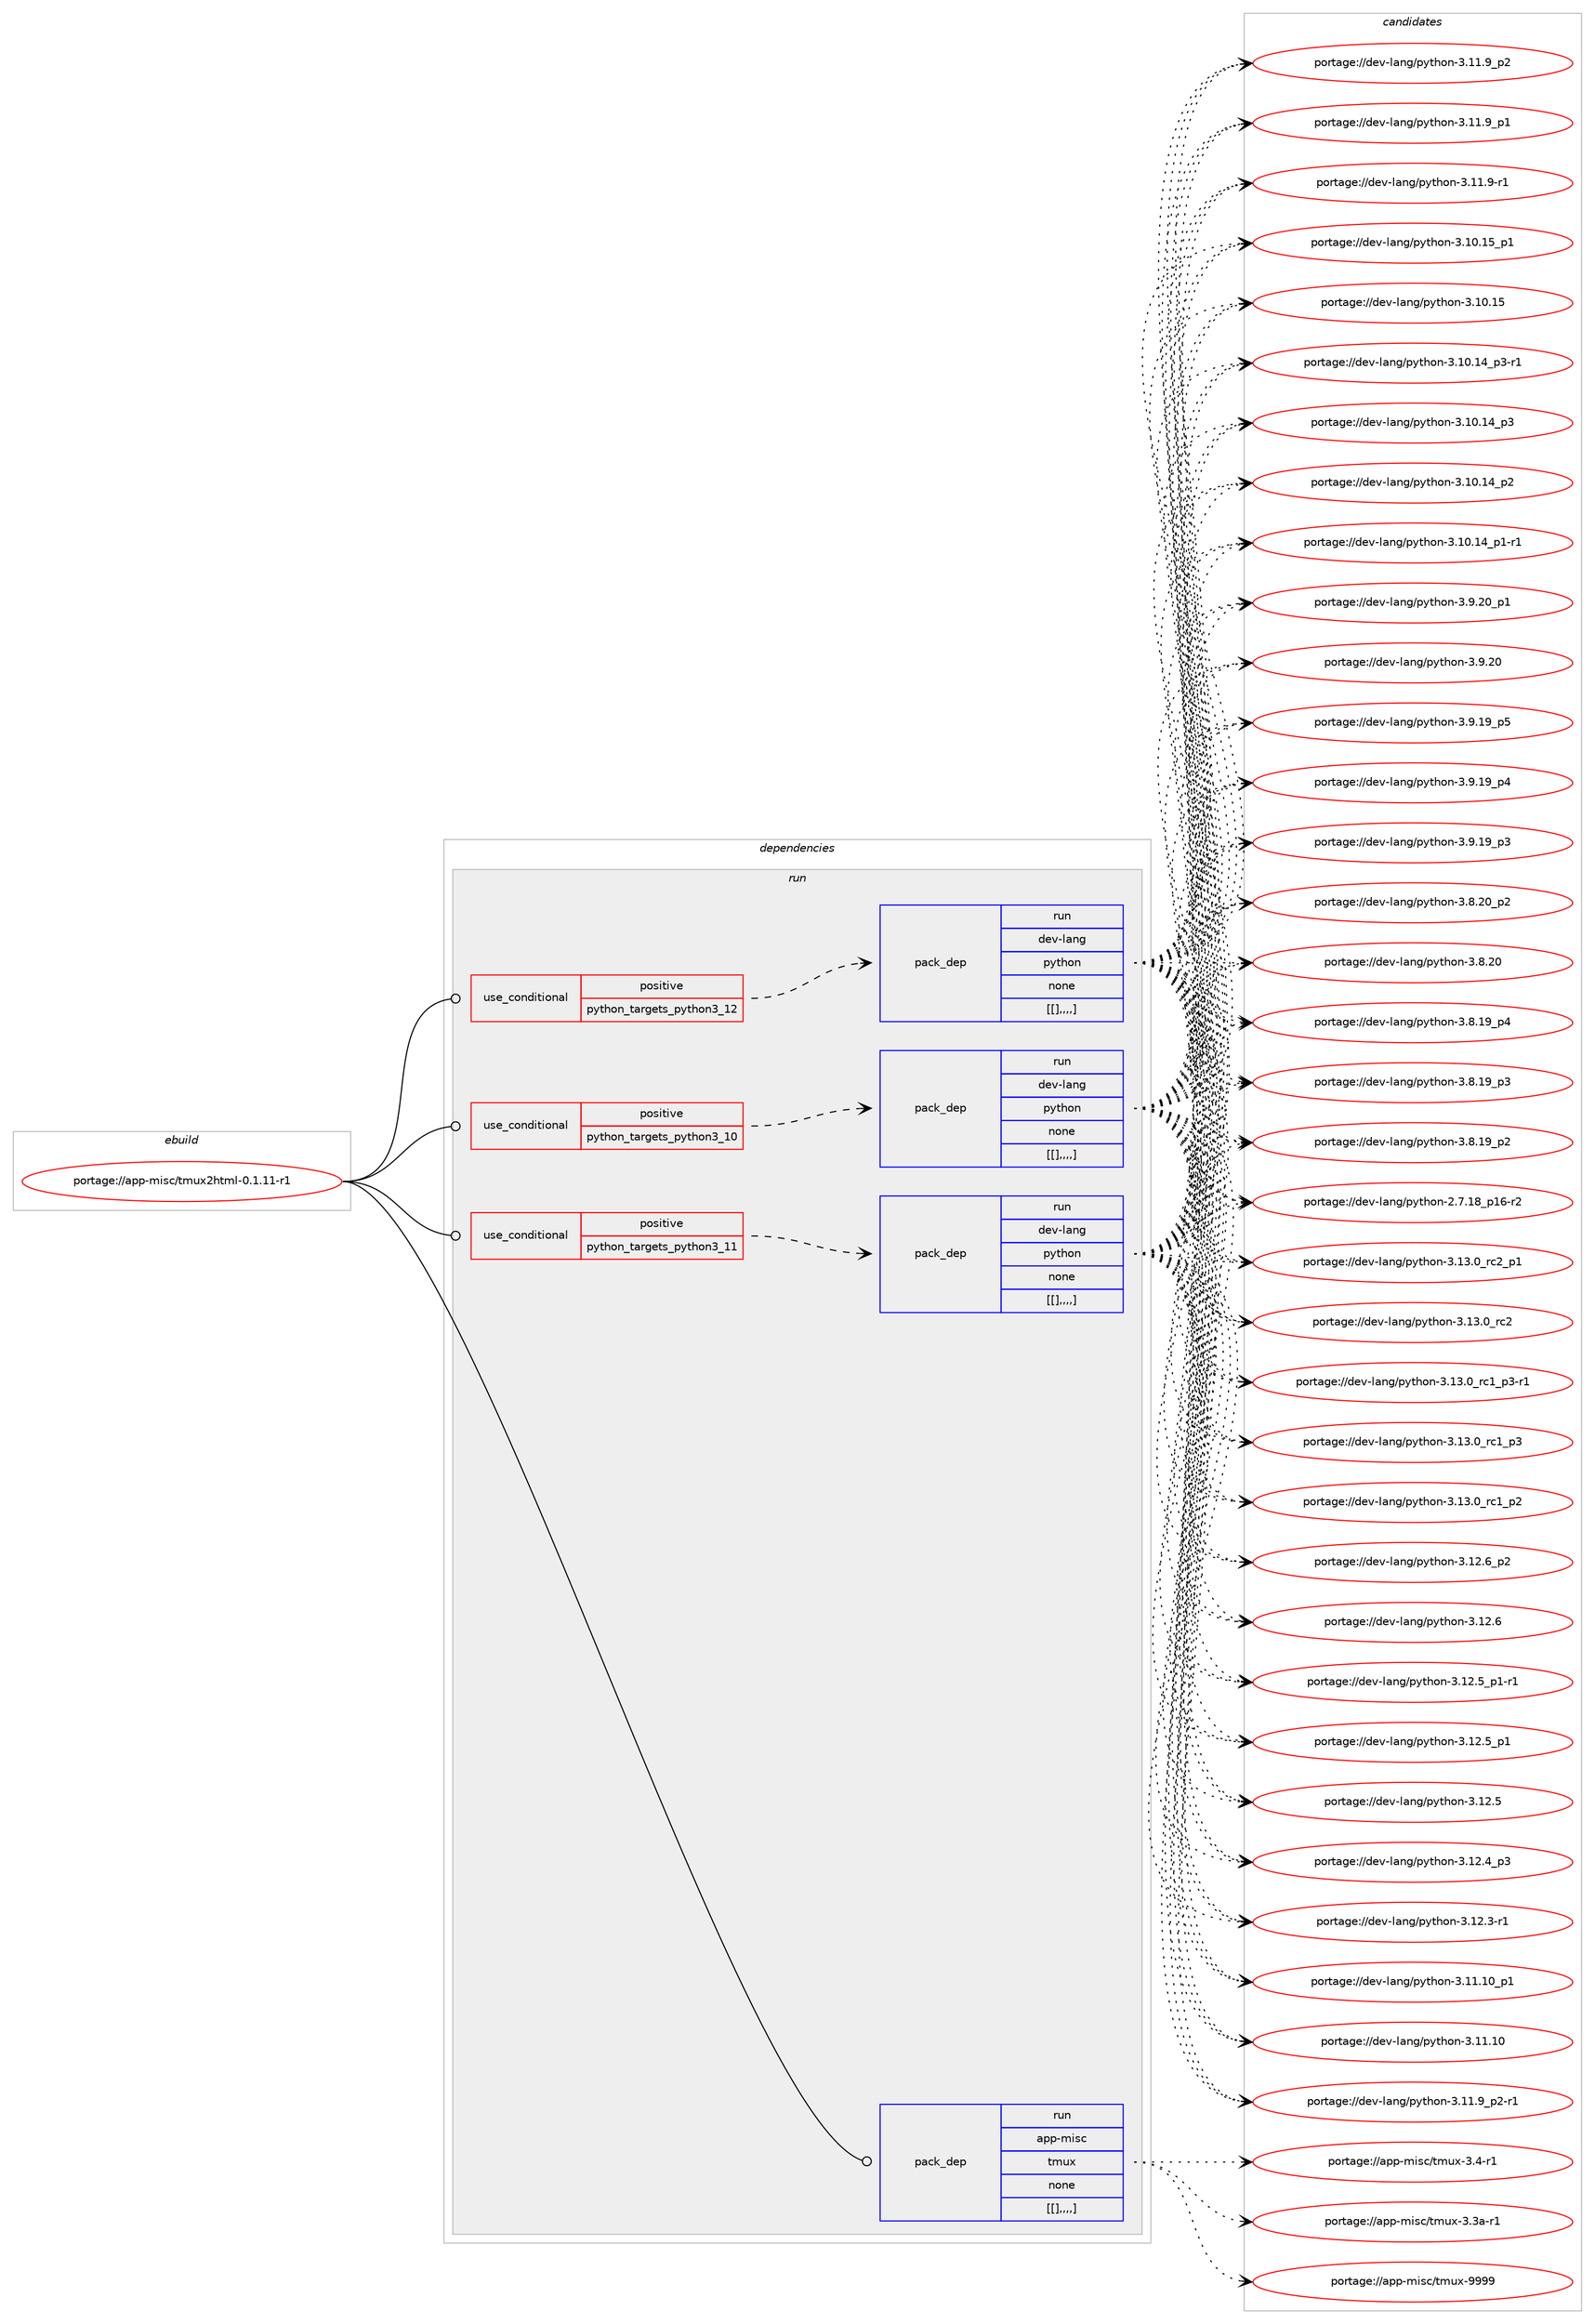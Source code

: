 digraph prolog {

# *************
# Graph options
# *************

newrank=true;
concentrate=true;
compound=true;
graph [rankdir=LR,fontname=Helvetica,fontsize=10,ranksep=1.5];#, ranksep=2.5, nodesep=0.2];
edge  [arrowhead=vee];
node  [fontname=Helvetica,fontsize=10];

# **********
# The ebuild
# **********

subgraph cluster_leftcol {
color=gray;
label=<<i>ebuild</i>>;
id [label="portage://app-misc/tmux2html-0.1.11-r1", color=red, width=4, href="../app-misc/tmux2html-0.1.11-r1.svg"];
}

# ****************
# The dependencies
# ****************

subgraph cluster_midcol {
color=gray;
label=<<i>dependencies</i>>;
subgraph cluster_compile {
fillcolor="#eeeeee";
style=filled;
label=<<i>compile</i>>;
}
subgraph cluster_compileandrun {
fillcolor="#eeeeee";
style=filled;
label=<<i>compile and run</i>>;
}
subgraph cluster_run {
fillcolor="#eeeeee";
style=filled;
label=<<i>run</i>>;
subgraph cond13149 {
dependency44920 [label=<<TABLE BORDER="0" CELLBORDER="1" CELLSPACING="0" CELLPADDING="4"><TR><TD ROWSPAN="3" CELLPADDING="10">use_conditional</TD></TR><TR><TD>positive</TD></TR><TR><TD>python_targets_python3_10</TD></TR></TABLE>>, shape=none, color=red];
subgraph pack31371 {
dependency44921 [label=<<TABLE BORDER="0" CELLBORDER="1" CELLSPACING="0" CELLPADDING="4" WIDTH="220"><TR><TD ROWSPAN="6" CELLPADDING="30">pack_dep</TD></TR><TR><TD WIDTH="110">run</TD></TR><TR><TD>dev-lang</TD></TR><TR><TD>python</TD></TR><TR><TD>none</TD></TR><TR><TD>[[],,,,]</TD></TR></TABLE>>, shape=none, color=blue];
}
dependency44920:e -> dependency44921:w [weight=20,style="dashed",arrowhead="vee"];
}
id:e -> dependency44920:w [weight=20,style="solid",arrowhead="odot"];
subgraph cond13150 {
dependency44922 [label=<<TABLE BORDER="0" CELLBORDER="1" CELLSPACING="0" CELLPADDING="4"><TR><TD ROWSPAN="3" CELLPADDING="10">use_conditional</TD></TR><TR><TD>positive</TD></TR><TR><TD>python_targets_python3_11</TD></TR></TABLE>>, shape=none, color=red];
subgraph pack31372 {
dependency44923 [label=<<TABLE BORDER="0" CELLBORDER="1" CELLSPACING="0" CELLPADDING="4" WIDTH="220"><TR><TD ROWSPAN="6" CELLPADDING="30">pack_dep</TD></TR><TR><TD WIDTH="110">run</TD></TR><TR><TD>dev-lang</TD></TR><TR><TD>python</TD></TR><TR><TD>none</TD></TR><TR><TD>[[],,,,]</TD></TR></TABLE>>, shape=none, color=blue];
}
dependency44922:e -> dependency44923:w [weight=20,style="dashed",arrowhead="vee"];
}
id:e -> dependency44922:w [weight=20,style="solid",arrowhead="odot"];
subgraph cond13151 {
dependency44924 [label=<<TABLE BORDER="0" CELLBORDER="1" CELLSPACING="0" CELLPADDING="4"><TR><TD ROWSPAN="3" CELLPADDING="10">use_conditional</TD></TR><TR><TD>positive</TD></TR><TR><TD>python_targets_python3_12</TD></TR></TABLE>>, shape=none, color=red];
subgraph pack31373 {
dependency44925 [label=<<TABLE BORDER="0" CELLBORDER="1" CELLSPACING="0" CELLPADDING="4" WIDTH="220"><TR><TD ROWSPAN="6" CELLPADDING="30">pack_dep</TD></TR><TR><TD WIDTH="110">run</TD></TR><TR><TD>dev-lang</TD></TR><TR><TD>python</TD></TR><TR><TD>none</TD></TR><TR><TD>[[],,,,]</TD></TR></TABLE>>, shape=none, color=blue];
}
dependency44924:e -> dependency44925:w [weight=20,style="dashed",arrowhead="vee"];
}
id:e -> dependency44924:w [weight=20,style="solid",arrowhead="odot"];
subgraph pack31374 {
dependency44926 [label=<<TABLE BORDER="0" CELLBORDER="1" CELLSPACING="0" CELLPADDING="4" WIDTH="220"><TR><TD ROWSPAN="6" CELLPADDING="30">pack_dep</TD></TR><TR><TD WIDTH="110">run</TD></TR><TR><TD>app-misc</TD></TR><TR><TD>tmux</TD></TR><TR><TD>none</TD></TR><TR><TD>[[],,,,]</TD></TR></TABLE>>, shape=none, color=blue];
}
id:e -> dependency44926:w [weight=20,style="solid",arrowhead="odot"];
}
}

# **************
# The candidates
# **************

subgraph cluster_choices {
rank=same;
color=gray;
label=<<i>candidates</i>>;

subgraph choice31371 {
color=black;
nodesep=1;
choice100101118451089711010347112121116104111110455146495146489511499509511249 [label="portage://dev-lang/python-3.13.0_rc2_p1", color=red, width=4,href="../dev-lang/python-3.13.0_rc2_p1.svg"];
choice10010111845108971101034711212111610411111045514649514648951149950 [label="portage://dev-lang/python-3.13.0_rc2", color=red, width=4,href="../dev-lang/python-3.13.0_rc2.svg"];
choice1001011184510897110103471121211161041111104551464951464895114994995112514511449 [label="portage://dev-lang/python-3.13.0_rc1_p3-r1", color=red, width=4,href="../dev-lang/python-3.13.0_rc1_p3-r1.svg"];
choice100101118451089711010347112121116104111110455146495146489511499499511251 [label="portage://dev-lang/python-3.13.0_rc1_p3", color=red, width=4,href="../dev-lang/python-3.13.0_rc1_p3.svg"];
choice100101118451089711010347112121116104111110455146495146489511499499511250 [label="portage://dev-lang/python-3.13.0_rc1_p2", color=red, width=4,href="../dev-lang/python-3.13.0_rc1_p2.svg"];
choice100101118451089711010347112121116104111110455146495046549511250 [label="portage://dev-lang/python-3.12.6_p2", color=red, width=4,href="../dev-lang/python-3.12.6_p2.svg"];
choice10010111845108971101034711212111610411111045514649504654 [label="portage://dev-lang/python-3.12.6", color=red, width=4,href="../dev-lang/python-3.12.6.svg"];
choice1001011184510897110103471121211161041111104551464950465395112494511449 [label="portage://dev-lang/python-3.12.5_p1-r1", color=red, width=4,href="../dev-lang/python-3.12.5_p1-r1.svg"];
choice100101118451089711010347112121116104111110455146495046539511249 [label="portage://dev-lang/python-3.12.5_p1", color=red, width=4,href="../dev-lang/python-3.12.5_p1.svg"];
choice10010111845108971101034711212111610411111045514649504653 [label="portage://dev-lang/python-3.12.5", color=red, width=4,href="../dev-lang/python-3.12.5.svg"];
choice100101118451089711010347112121116104111110455146495046529511251 [label="portage://dev-lang/python-3.12.4_p3", color=red, width=4,href="../dev-lang/python-3.12.4_p3.svg"];
choice100101118451089711010347112121116104111110455146495046514511449 [label="portage://dev-lang/python-3.12.3-r1", color=red, width=4,href="../dev-lang/python-3.12.3-r1.svg"];
choice10010111845108971101034711212111610411111045514649494649489511249 [label="portage://dev-lang/python-3.11.10_p1", color=red, width=4,href="../dev-lang/python-3.11.10_p1.svg"];
choice1001011184510897110103471121211161041111104551464949464948 [label="portage://dev-lang/python-3.11.10", color=red, width=4,href="../dev-lang/python-3.11.10.svg"];
choice1001011184510897110103471121211161041111104551464949465795112504511449 [label="portage://dev-lang/python-3.11.9_p2-r1", color=red, width=4,href="../dev-lang/python-3.11.9_p2-r1.svg"];
choice100101118451089711010347112121116104111110455146494946579511250 [label="portage://dev-lang/python-3.11.9_p2", color=red, width=4,href="../dev-lang/python-3.11.9_p2.svg"];
choice100101118451089711010347112121116104111110455146494946579511249 [label="portage://dev-lang/python-3.11.9_p1", color=red, width=4,href="../dev-lang/python-3.11.9_p1.svg"];
choice100101118451089711010347112121116104111110455146494946574511449 [label="portage://dev-lang/python-3.11.9-r1", color=red, width=4,href="../dev-lang/python-3.11.9-r1.svg"];
choice10010111845108971101034711212111610411111045514649484649539511249 [label="portage://dev-lang/python-3.10.15_p1", color=red, width=4,href="../dev-lang/python-3.10.15_p1.svg"];
choice1001011184510897110103471121211161041111104551464948464953 [label="portage://dev-lang/python-3.10.15", color=red, width=4,href="../dev-lang/python-3.10.15.svg"];
choice100101118451089711010347112121116104111110455146494846495295112514511449 [label="portage://dev-lang/python-3.10.14_p3-r1", color=red, width=4,href="../dev-lang/python-3.10.14_p3-r1.svg"];
choice10010111845108971101034711212111610411111045514649484649529511251 [label="portage://dev-lang/python-3.10.14_p3", color=red, width=4,href="../dev-lang/python-3.10.14_p3.svg"];
choice10010111845108971101034711212111610411111045514649484649529511250 [label="portage://dev-lang/python-3.10.14_p2", color=red, width=4,href="../dev-lang/python-3.10.14_p2.svg"];
choice100101118451089711010347112121116104111110455146494846495295112494511449 [label="portage://dev-lang/python-3.10.14_p1-r1", color=red, width=4,href="../dev-lang/python-3.10.14_p1-r1.svg"];
choice100101118451089711010347112121116104111110455146574650489511249 [label="portage://dev-lang/python-3.9.20_p1", color=red, width=4,href="../dev-lang/python-3.9.20_p1.svg"];
choice10010111845108971101034711212111610411111045514657465048 [label="portage://dev-lang/python-3.9.20", color=red, width=4,href="../dev-lang/python-3.9.20.svg"];
choice100101118451089711010347112121116104111110455146574649579511253 [label="portage://dev-lang/python-3.9.19_p5", color=red, width=4,href="../dev-lang/python-3.9.19_p5.svg"];
choice100101118451089711010347112121116104111110455146574649579511252 [label="portage://dev-lang/python-3.9.19_p4", color=red, width=4,href="../dev-lang/python-3.9.19_p4.svg"];
choice100101118451089711010347112121116104111110455146574649579511251 [label="portage://dev-lang/python-3.9.19_p3", color=red, width=4,href="../dev-lang/python-3.9.19_p3.svg"];
choice100101118451089711010347112121116104111110455146564650489511250 [label="portage://dev-lang/python-3.8.20_p2", color=red, width=4,href="../dev-lang/python-3.8.20_p2.svg"];
choice10010111845108971101034711212111610411111045514656465048 [label="portage://dev-lang/python-3.8.20", color=red, width=4,href="../dev-lang/python-3.8.20.svg"];
choice100101118451089711010347112121116104111110455146564649579511252 [label="portage://dev-lang/python-3.8.19_p4", color=red, width=4,href="../dev-lang/python-3.8.19_p4.svg"];
choice100101118451089711010347112121116104111110455146564649579511251 [label="portage://dev-lang/python-3.8.19_p3", color=red, width=4,href="../dev-lang/python-3.8.19_p3.svg"];
choice100101118451089711010347112121116104111110455146564649579511250 [label="portage://dev-lang/python-3.8.19_p2", color=red, width=4,href="../dev-lang/python-3.8.19_p2.svg"];
choice100101118451089711010347112121116104111110455046554649569511249544511450 [label="portage://dev-lang/python-2.7.18_p16-r2", color=red, width=4,href="../dev-lang/python-2.7.18_p16-r2.svg"];
dependency44921:e -> choice100101118451089711010347112121116104111110455146495146489511499509511249:w [style=dotted,weight="100"];
dependency44921:e -> choice10010111845108971101034711212111610411111045514649514648951149950:w [style=dotted,weight="100"];
dependency44921:e -> choice1001011184510897110103471121211161041111104551464951464895114994995112514511449:w [style=dotted,weight="100"];
dependency44921:e -> choice100101118451089711010347112121116104111110455146495146489511499499511251:w [style=dotted,weight="100"];
dependency44921:e -> choice100101118451089711010347112121116104111110455146495146489511499499511250:w [style=dotted,weight="100"];
dependency44921:e -> choice100101118451089711010347112121116104111110455146495046549511250:w [style=dotted,weight="100"];
dependency44921:e -> choice10010111845108971101034711212111610411111045514649504654:w [style=dotted,weight="100"];
dependency44921:e -> choice1001011184510897110103471121211161041111104551464950465395112494511449:w [style=dotted,weight="100"];
dependency44921:e -> choice100101118451089711010347112121116104111110455146495046539511249:w [style=dotted,weight="100"];
dependency44921:e -> choice10010111845108971101034711212111610411111045514649504653:w [style=dotted,weight="100"];
dependency44921:e -> choice100101118451089711010347112121116104111110455146495046529511251:w [style=dotted,weight="100"];
dependency44921:e -> choice100101118451089711010347112121116104111110455146495046514511449:w [style=dotted,weight="100"];
dependency44921:e -> choice10010111845108971101034711212111610411111045514649494649489511249:w [style=dotted,weight="100"];
dependency44921:e -> choice1001011184510897110103471121211161041111104551464949464948:w [style=dotted,weight="100"];
dependency44921:e -> choice1001011184510897110103471121211161041111104551464949465795112504511449:w [style=dotted,weight="100"];
dependency44921:e -> choice100101118451089711010347112121116104111110455146494946579511250:w [style=dotted,weight="100"];
dependency44921:e -> choice100101118451089711010347112121116104111110455146494946579511249:w [style=dotted,weight="100"];
dependency44921:e -> choice100101118451089711010347112121116104111110455146494946574511449:w [style=dotted,weight="100"];
dependency44921:e -> choice10010111845108971101034711212111610411111045514649484649539511249:w [style=dotted,weight="100"];
dependency44921:e -> choice1001011184510897110103471121211161041111104551464948464953:w [style=dotted,weight="100"];
dependency44921:e -> choice100101118451089711010347112121116104111110455146494846495295112514511449:w [style=dotted,weight="100"];
dependency44921:e -> choice10010111845108971101034711212111610411111045514649484649529511251:w [style=dotted,weight="100"];
dependency44921:e -> choice10010111845108971101034711212111610411111045514649484649529511250:w [style=dotted,weight="100"];
dependency44921:e -> choice100101118451089711010347112121116104111110455146494846495295112494511449:w [style=dotted,weight="100"];
dependency44921:e -> choice100101118451089711010347112121116104111110455146574650489511249:w [style=dotted,weight="100"];
dependency44921:e -> choice10010111845108971101034711212111610411111045514657465048:w [style=dotted,weight="100"];
dependency44921:e -> choice100101118451089711010347112121116104111110455146574649579511253:w [style=dotted,weight="100"];
dependency44921:e -> choice100101118451089711010347112121116104111110455146574649579511252:w [style=dotted,weight="100"];
dependency44921:e -> choice100101118451089711010347112121116104111110455146574649579511251:w [style=dotted,weight="100"];
dependency44921:e -> choice100101118451089711010347112121116104111110455146564650489511250:w [style=dotted,weight="100"];
dependency44921:e -> choice10010111845108971101034711212111610411111045514656465048:w [style=dotted,weight="100"];
dependency44921:e -> choice100101118451089711010347112121116104111110455146564649579511252:w [style=dotted,weight="100"];
dependency44921:e -> choice100101118451089711010347112121116104111110455146564649579511251:w [style=dotted,weight="100"];
dependency44921:e -> choice100101118451089711010347112121116104111110455146564649579511250:w [style=dotted,weight="100"];
dependency44921:e -> choice100101118451089711010347112121116104111110455046554649569511249544511450:w [style=dotted,weight="100"];
}
subgraph choice31372 {
color=black;
nodesep=1;
choice100101118451089711010347112121116104111110455146495146489511499509511249 [label="portage://dev-lang/python-3.13.0_rc2_p1", color=red, width=4,href="../dev-lang/python-3.13.0_rc2_p1.svg"];
choice10010111845108971101034711212111610411111045514649514648951149950 [label="portage://dev-lang/python-3.13.0_rc2", color=red, width=4,href="../dev-lang/python-3.13.0_rc2.svg"];
choice1001011184510897110103471121211161041111104551464951464895114994995112514511449 [label="portage://dev-lang/python-3.13.0_rc1_p3-r1", color=red, width=4,href="../dev-lang/python-3.13.0_rc1_p3-r1.svg"];
choice100101118451089711010347112121116104111110455146495146489511499499511251 [label="portage://dev-lang/python-3.13.0_rc1_p3", color=red, width=4,href="../dev-lang/python-3.13.0_rc1_p3.svg"];
choice100101118451089711010347112121116104111110455146495146489511499499511250 [label="portage://dev-lang/python-3.13.0_rc1_p2", color=red, width=4,href="../dev-lang/python-3.13.0_rc1_p2.svg"];
choice100101118451089711010347112121116104111110455146495046549511250 [label="portage://dev-lang/python-3.12.6_p2", color=red, width=4,href="../dev-lang/python-3.12.6_p2.svg"];
choice10010111845108971101034711212111610411111045514649504654 [label="portage://dev-lang/python-3.12.6", color=red, width=4,href="../dev-lang/python-3.12.6.svg"];
choice1001011184510897110103471121211161041111104551464950465395112494511449 [label="portage://dev-lang/python-3.12.5_p1-r1", color=red, width=4,href="../dev-lang/python-3.12.5_p1-r1.svg"];
choice100101118451089711010347112121116104111110455146495046539511249 [label="portage://dev-lang/python-3.12.5_p1", color=red, width=4,href="../dev-lang/python-3.12.5_p1.svg"];
choice10010111845108971101034711212111610411111045514649504653 [label="portage://dev-lang/python-3.12.5", color=red, width=4,href="../dev-lang/python-3.12.5.svg"];
choice100101118451089711010347112121116104111110455146495046529511251 [label="portage://dev-lang/python-3.12.4_p3", color=red, width=4,href="../dev-lang/python-3.12.4_p3.svg"];
choice100101118451089711010347112121116104111110455146495046514511449 [label="portage://dev-lang/python-3.12.3-r1", color=red, width=4,href="../dev-lang/python-3.12.3-r1.svg"];
choice10010111845108971101034711212111610411111045514649494649489511249 [label="portage://dev-lang/python-3.11.10_p1", color=red, width=4,href="../dev-lang/python-3.11.10_p1.svg"];
choice1001011184510897110103471121211161041111104551464949464948 [label="portage://dev-lang/python-3.11.10", color=red, width=4,href="../dev-lang/python-3.11.10.svg"];
choice1001011184510897110103471121211161041111104551464949465795112504511449 [label="portage://dev-lang/python-3.11.9_p2-r1", color=red, width=4,href="../dev-lang/python-3.11.9_p2-r1.svg"];
choice100101118451089711010347112121116104111110455146494946579511250 [label="portage://dev-lang/python-3.11.9_p2", color=red, width=4,href="../dev-lang/python-3.11.9_p2.svg"];
choice100101118451089711010347112121116104111110455146494946579511249 [label="portage://dev-lang/python-3.11.9_p1", color=red, width=4,href="../dev-lang/python-3.11.9_p1.svg"];
choice100101118451089711010347112121116104111110455146494946574511449 [label="portage://dev-lang/python-3.11.9-r1", color=red, width=4,href="../dev-lang/python-3.11.9-r1.svg"];
choice10010111845108971101034711212111610411111045514649484649539511249 [label="portage://dev-lang/python-3.10.15_p1", color=red, width=4,href="../dev-lang/python-3.10.15_p1.svg"];
choice1001011184510897110103471121211161041111104551464948464953 [label="portage://dev-lang/python-3.10.15", color=red, width=4,href="../dev-lang/python-3.10.15.svg"];
choice100101118451089711010347112121116104111110455146494846495295112514511449 [label="portage://dev-lang/python-3.10.14_p3-r1", color=red, width=4,href="../dev-lang/python-3.10.14_p3-r1.svg"];
choice10010111845108971101034711212111610411111045514649484649529511251 [label="portage://dev-lang/python-3.10.14_p3", color=red, width=4,href="../dev-lang/python-3.10.14_p3.svg"];
choice10010111845108971101034711212111610411111045514649484649529511250 [label="portage://dev-lang/python-3.10.14_p2", color=red, width=4,href="../dev-lang/python-3.10.14_p2.svg"];
choice100101118451089711010347112121116104111110455146494846495295112494511449 [label="portage://dev-lang/python-3.10.14_p1-r1", color=red, width=4,href="../dev-lang/python-3.10.14_p1-r1.svg"];
choice100101118451089711010347112121116104111110455146574650489511249 [label="portage://dev-lang/python-3.9.20_p1", color=red, width=4,href="../dev-lang/python-3.9.20_p1.svg"];
choice10010111845108971101034711212111610411111045514657465048 [label="portage://dev-lang/python-3.9.20", color=red, width=4,href="../dev-lang/python-3.9.20.svg"];
choice100101118451089711010347112121116104111110455146574649579511253 [label="portage://dev-lang/python-3.9.19_p5", color=red, width=4,href="../dev-lang/python-3.9.19_p5.svg"];
choice100101118451089711010347112121116104111110455146574649579511252 [label="portage://dev-lang/python-3.9.19_p4", color=red, width=4,href="../dev-lang/python-3.9.19_p4.svg"];
choice100101118451089711010347112121116104111110455146574649579511251 [label="portage://dev-lang/python-3.9.19_p3", color=red, width=4,href="../dev-lang/python-3.9.19_p3.svg"];
choice100101118451089711010347112121116104111110455146564650489511250 [label="portage://dev-lang/python-3.8.20_p2", color=red, width=4,href="../dev-lang/python-3.8.20_p2.svg"];
choice10010111845108971101034711212111610411111045514656465048 [label="portage://dev-lang/python-3.8.20", color=red, width=4,href="../dev-lang/python-3.8.20.svg"];
choice100101118451089711010347112121116104111110455146564649579511252 [label="portage://dev-lang/python-3.8.19_p4", color=red, width=4,href="../dev-lang/python-3.8.19_p4.svg"];
choice100101118451089711010347112121116104111110455146564649579511251 [label="portage://dev-lang/python-3.8.19_p3", color=red, width=4,href="../dev-lang/python-3.8.19_p3.svg"];
choice100101118451089711010347112121116104111110455146564649579511250 [label="portage://dev-lang/python-3.8.19_p2", color=red, width=4,href="../dev-lang/python-3.8.19_p2.svg"];
choice100101118451089711010347112121116104111110455046554649569511249544511450 [label="portage://dev-lang/python-2.7.18_p16-r2", color=red, width=4,href="../dev-lang/python-2.7.18_p16-r2.svg"];
dependency44923:e -> choice100101118451089711010347112121116104111110455146495146489511499509511249:w [style=dotted,weight="100"];
dependency44923:e -> choice10010111845108971101034711212111610411111045514649514648951149950:w [style=dotted,weight="100"];
dependency44923:e -> choice1001011184510897110103471121211161041111104551464951464895114994995112514511449:w [style=dotted,weight="100"];
dependency44923:e -> choice100101118451089711010347112121116104111110455146495146489511499499511251:w [style=dotted,weight="100"];
dependency44923:e -> choice100101118451089711010347112121116104111110455146495146489511499499511250:w [style=dotted,weight="100"];
dependency44923:e -> choice100101118451089711010347112121116104111110455146495046549511250:w [style=dotted,weight="100"];
dependency44923:e -> choice10010111845108971101034711212111610411111045514649504654:w [style=dotted,weight="100"];
dependency44923:e -> choice1001011184510897110103471121211161041111104551464950465395112494511449:w [style=dotted,weight="100"];
dependency44923:e -> choice100101118451089711010347112121116104111110455146495046539511249:w [style=dotted,weight="100"];
dependency44923:e -> choice10010111845108971101034711212111610411111045514649504653:w [style=dotted,weight="100"];
dependency44923:e -> choice100101118451089711010347112121116104111110455146495046529511251:w [style=dotted,weight="100"];
dependency44923:e -> choice100101118451089711010347112121116104111110455146495046514511449:w [style=dotted,weight="100"];
dependency44923:e -> choice10010111845108971101034711212111610411111045514649494649489511249:w [style=dotted,weight="100"];
dependency44923:e -> choice1001011184510897110103471121211161041111104551464949464948:w [style=dotted,weight="100"];
dependency44923:e -> choice1001011184510897110103471121211161041111104551464949465795112504511449:w [style=dotted,weight="100"];
dependency44923:e -> choice100101118451089711010347112121116104111110455146494946579511250:w [style=dotted,weight="100"];
dependency44923:e -> choice100101118451089711010347112121116104111110455146494946579511249:w [style=dotted,weight="100"];
dependency44923:e -> choice100101118451089711010347112121116104111110455146494946574511449:w [style=dotted,weight="100"];
dependency44923:e -> choice10010111845108971101034711212111610411111045514649484649539511249:w [style=dotted,weight="100"];
dependency44923:e -> choice1001011184510897110103471121211161041111104551464948464953:w [style=dotted,weight="100"];
dependency44923:e -> choice100101118451089711010347112121116104111110455146494846495295112514511449:w [style=dotted,weight="100"];
dependency44923:e -> choice10010111845108971101034711212111610411111045514649484649529511251:w [style=dotted,weight="100"];
dependency44923:e -> choice10010111845108971101034711212111610411111045514649484649529511250:w [style=dotted,weight="100"];
dependency44923:e -> choice100101118451089711010347112121116104111110455146494846495295112494511449:w [style=dotted,weight="100"];
dependency44923:e -> choice100101118451089711010347112121116104111110455146574650489511249:w [style=dotted,weight="100"];
dependency44923:e -> choice10010111845108971101034711212111610411111045514657465048:w [style=dotted,weight="100"];
dependency44923:e -> choice100101118451089711010347112121116104111110455146574649579511253:w [style=dotted,weight="100"];
dependency44923:e -> choice100101118451089711010347112121116104111110455146574649579511252:w [style=dotted,weight="100"];
dependency44923:e -> choice100101118451089711010347112121116104111110455146574649579511251:w [style=dotted,weight="100"];
dependency44923:e -> choice100101118451089711010347112121116104111110455146564650489511250:w [style=dotted,weight="100"];
dependency44923:e -> choice10010111845108971101034711212111610411111045514656465048:w [style=dotted,weight="100"];
dependency44923:e -> choice100101118451089711010347112121116104111110455146564649579511252:w [style=dotted,weight="100"];
dependency44923:e -> choice100101118451089711010347112121116104111110455146564649579511251:w [style=dotted,weight="100"];
dependency44923:e -> choice100101118451089711010347112121116104111110455146564649579511250:w [style=dotted,weight="100"];
dependency44923:e -> choice100101118451089711010347112121116104111110455046554649569511249544511450:w [style=dotted,weight="100"];
}
subgraph choice31373 {
color=black;
nodesep=1;
choice100101118451089711010347112121116104111110455146495146489511499509511249 [label="portage://dev-lang/python-3.13.0_rc2_p1", color=red, width=4,href="../dev-lang/python-3.13.0_rc2_p1.svg"];
choice10010111845108971101034711212111610411111045514649514648951149950 [label="portage://dev-lang/python-3.13.0_rc2", color=red, width=4,href="../dev-lang/python-3.13.0_rc2.svg"];
choice1001011184510897110103471121211161041111104551464951464895114994995112514511449 [label="portage://dev-lang/python-3.13.0_rc1_p3-r1", color=red, width=4,href="../dev-lang/python-3.13.0_rc1_p3-r1.svg"];
choice100101118451089711010347112121116104111110455146495146489511499499511251 [label="portage://dev-lang/python-3.13.0_rc1_p3", color=red, width=4,href="../dev-lang/python-3.13.0_rc1_p3.svg"];
choice100101118451089711010347112121116104111110455146495146489511499499511250 [label="portage://dev-lang/python-3.13.0_rc1_p2", color=red, width=4,href="../dev-lang/python-3.13.0_rc1_p2.svg"];
choice100101118451089711010347112121116104111110455146495046549511250 [label="portage://dev-lang/python-3.12.6_p2", color=red, width=4,href="../dev-lang/python-3.12.6_p2.svg"];
choice10010111845108971101034711212111610411111045514649504654 [label="portage://dev-lang/python-3.12.6", color=red, width=4,href="../dev-lang/python-3.12.6.svg"];
choice1001011184510897110103471121211161041111104551464950465395112494511449 [label="portage://dev-lang/python-3.12.5_p1-r1", color=red, width=4,href="../dev-lang/python-3.12.5_p1-r1.svg"];
choice100101118451089711010347112121116104111110455146495046539511249 [label="portage://dev-lang/python-3.12.5_p1", color=red, width=4,href="../dev-lang/python-3.12.5_p1.svg"];
choice10010111845108971101034711212111610411111045514649504653 [label="portage://dev-lang/python-3.12.5", color=red, width=4,href="../dev-lang/python-3.12.5.svg"];
choice100101118451089711010347112121116104111110455146495046529511251 [label="portage://dev-lang/python-3.12.4_p3", color=red, width=4,href="../dev-lang/python-3.12.4_p3.svg"];
choice100101118451089711010347112121116104111110455146495046514511449 [label="portage://dev-lang/python-3.12.3-r1", color=red, width=4,href="../dev-lang/python-3.12.3-r1.svg"];
choice10010111845108971101034711212111610411111045514649494649489511249 [label="portage://dev-lang/python-3.11.10_p1", color=red, width=4,href="../dev-lang/python-3.11.10_p1.svg"];
choice1001011184510897110103471121211161041111104551464949464948 [label="portage://dev-lang/python-3.11.10", color=red, width=4,href="../dev-lang/python-3.11.10.svg"];
choice1001011184510897110103471121211161041111104551464949465795112504511449 [label="portage://dev-lang/python-3.11.9_p2-r1", color=red, width=4,href="../dev-lang/python-3.11.9_p2-r1.svg"];
choice100101118451089711010347112121116104111110455146494946579511250 [label="portage://dev-lang/python-3.11.9_p2", color=red, width=4,href="../dev-lang/python-3.11.9_p2.svg"];
choice100101118451089711010347112121116104111110455146494946579511249 [label="portage://dev-lang/python-3.11.9_p1", color=red, width=4,href="../dev-lang/python-3.11.9_p1.svg"];
choice100101118451089711010347112121116104111110455146494946574511449 [label="portage://dev-lang/python-3.11.9-r1", color=red, width=4,href="../dev-lang/python-3.11.9-r1.svg"];
choice10010111845108971101034711212111610411111045514649484649539511249 [label="portage://dev-lang/python-3.10.15_p1", color=red, width=4,href="../dev-lang/python-3.10.15_p1.svg"];
choice1001011184510897110103471121211161041111104551464948464953 [label="portage://dev-lang/python-3.10.15", color=red, width=4,href="../dev-lang/python-3.10.15.svg"];
choice100101118451089711010347112121116104111110455146494846495295112514511449 [label="portage://dev-lang/python-3.10.14_p3-r1", color=red, width=4,href="../dev-lang/python-3.10.14_p3-r1.svg"];
choice10010111845108971101034711212111610411111045514649484649529511251 [label="portage://dev-lang/python-3.10.14_p3", color=red, width=4,href="../dev-lang/python-3.10.14_p3.svg"];
choice10010111845108971101034711212111610411111045514649484649529511250 [label="portage://dev-lang/python-3.10.14_p2", color=red, width=4,href="../dev-lang/python-3.10.14_p2.svg"];
choice100101118451089711010347112121116104111110455146494846495295112494511449 [label="portage://dev-lang/python-3.10.14_p1-r1", color=red, width=4,href="../dev-lang/python-3.10.14_p1-r1.svg"];
choice100101118451089711010347112121116104111110455146574650489511249 [label="portage://dev-lang/python-3.9.20_p1", color=red, width=4,href="../dev-lang/python-3.9.20_p1.svg"];
choice10010111845108971101034711212111610411111045514657465048 [label="portage://dev-lang/python-3.9.20", color=red, width=4,href="../dev-lang/python-3.9.20.svg"];
choice100101118451089711010347112121116104111110455146574649579511253 [label="portage://dev-lang/python-3.9.19_p5", color=red, width=4,href="../dev-lang/python-3.9.19_p5.svg"];
choice100101118451089711010347112121116104111110455146574649579511252 [label="portage://dev-lang/python-3.9.19_p4", color=red, width=4,href="../dev-lang/python-3.9.19_p4.svg"];
choice100101118451089711010347112121116104111110455146574649579511251 [label="portage://dev-lang/python-3.9.19_p3", color=red, width=4,href="../dev-lang/python-3.9.19_p3.svg"];
choice100101118451089711010347112121116104111110455146564650489511250 [label="portage://dev-lang/python-3.8.20_p2", color=red, width=4,href="../dev-lang/python-3.8.20_p2.svg"];
choice10010111845108971101034711212111610411111045514656465048 [label="portage://dev-lang/python-3.8.20", color=red, width=4,href="../dev-lang/python-3.8.20.svg"];
choice100101118451089711010347112121116104111110455146564649579511252 [label="portage://dev-lang/python-3.8.19_p4", color=red, width=4,href="../dev-lang/python-3.8.19_p4.svg"];
choice100101118451089711010347112121116104111110455146564649579511251 [label="portage://dev-lang/python-3.8.19_p3", color=red, width=4,href="../dev-lang/python-3.8.19_p3.svg"];
choice100101118451089711010347112121116104111110455146564649579511250 [label="portage://dev-lang/python-3.8.19_p2", color=red, width=4,href="../dev-lang/python-3.8.19_p2.svg"];
choice100101118451089711010347112121116104111110455046554649569511249544511450 [label="portage://dev-lang/python-2.7.18_p16-r2", color=red, width=4,href="../dev-lang/python-2.7.18_p16-r2.svg"];
dependency44925:e -> choice100101118451089711010347112121116104111110455146495146489511499509511249:w [style=dotted,weight="100"];
dependency44925:e -> choice10010111845108971101034711212111610411111045514649514648951149950:w [style=dotted,weight="100"];
dependency44925:e -> choice1001011184510897110103471121211161041111104551464951464895114994995112514511449:w [style=dotted,weight="100"];
dependency44925:e -> choice100101118451089711010347112121116104111110455146495146489511499499511251:w [style=dotted,weight="100"];
dependency44925:e -> choice100101118451089711010347112121116104111110455146495146489511499499511250:w [style=dotted,weight="100"];
dependency44925:e -> choice100101118451089711010347112121116104111110455146495046549511250:w [style=dotted,weight="100"];
dependency44925:e -> choice10010111845108971101034711212111610411111045514649504654:w [style=dotted,weight="100"];
dependency44925:e -> choice1001011184510897110103471121211161041111104551464950465395112494511449:w [style=dotted,weight="100"];
dependency44925:e -> choice100101118451089711010347112121116104111110455146495046539511249:w [style=dotted,weight="100"];
dependency44925:e -> choice10010111845108971101034711212111610411111045514649504653:w [style=dotted,weight="100"];
dependency44925:e -> choice100101118451089711010347112121116104111110455146495046529511251:w [style=dotted,weight="100"];
dependency44925:e -> choice100101118451089711010347112121116104111110455146495046514511449:w [style=dotted,weight="100"];
dependency44925:e -> choice10010111845108971101034711212111610411111045514649494649489511249:w [style=dotted,weight="100"];
dependency44925:e -> choice1001011184510897110103471121211161041111104551464949464948:w [style=dotted,weight="100"];
dependency44925:e -> choice1001011184510897110103471121211161041111104551464949465795112504511449:w [style=dotted,weight="100"];
dependency44925:e -> choice100101118451089711010347112121116104111110455146494946579511250:w [style=dotted,weight="100"];
dependency44925:e -> choice100101118451089711010347112121116104111110455146494946579511249:w [style=dotted,weight="100"];
dependency44925:e -> choice100101118451089711010347112121116104111110455146494946574511449:w [style=dotted,weight="100"];
dependency44925:e -> choice10010111845108971101034711212111610411111045514649484649539511249:w [style=dotted,weight="100"];
dependency44925:e -> choice1001011184510897110103471121211161041111104551464948464953:w [style=dotted,weight="100"];
dependency44925:e -> choice100101118451089711010347112121116104111110455146494846495295112514511449:w [style=dotted,weight="100"];
dependency44925:e -> choice10010111845108971101034711212111610411111045514649484649529511251:w [style=dotted,weight="100"];
dependency44925:e -> choice10010111845108971101034711212111610411111045514649484649529511250:w [style=dotted,weight="100"];
dependency44925:e -> choice100101118451089711010347112121116104111110455146494846495295112494511449:w [style=dotted,weight="100"];
dependency44925:e -> choice100101118451089711010347112121116104111110455146574650489511249:w [style=dotted,weight="100"];
dependency44925:e -> choice10010111845108971101034711212111610411111045514657465048:w [style=dotted,weight="100"];
dependency44925:e -> choice100101118451089711010347112121116104111110455146574649579511253:w [style=dotted,weight="100"];
dependency44925:e -> choice100101118451089711010347112121116104111110455146574649579511252:w [style=dotted,weight="100"];
dependency44925:e -> choice100101118451089711010347112121116104111110455146574649579511251:w [style=dotted,weight="100"];
dependency44925:e -> choice100101118451089711010347112121116104111110455146564650489511250:w [style=dotted,weight="100"];
dependency44925:e -> choice10010111845108971101034711212111610411111045514656465048:w [style=dotted,weight="100"];
dependency44925:e -> choice100101118451089711010347112121116104111110455146564649579511252:w [style=dotted,weight="100"];
dependency44925:e -> choice100101118451089711010347112121116104111110455146564649579511251:w [style=dotted,weight="100"];
dependency44925:e -> choice100101118451089711010347112121116104111110455146564649579511250:w [style=dotted,weight="100"];
dependency44925:e -> choice100101118451089711010347112121116104111110455046554649569511249544511450:w [style=dotted,weight="100"];
}
subgraph choice31374 {
color=black;
nodesep=1;
choice971121124510910511599471161091171204557575757 [label="portage://app-misc/tmux-9999", color=red, width=4,href="../app-misc/tmux-9999.svg"];
choice97112112451091051159947116109117120455146524511449 [label="portage://app-misc/tmux-3.4-r1", color=red, width=4,href="../app-misc/tmux-3.4-r1.svg"];
choice9711211245109105115994711610911712045514651974511449 [label="portage://app-misc/tmux-3.3a-r1", color=red, width=4,href="../app-misc/tmux-3.3a-r1.svg"];
dependency44926:e -> choice971121124510910511599471161091171204557575757:w [style=dotted,weight="100"];
dependency44926:e -> choice97112112451091051159947116109117120455146524511449:w [style=dotted,weight="100"];
dependency44926:e -> choice9711211245109105115994711610911712045514651974511449:w [style=dotted,weight="100"];
}
}

}
